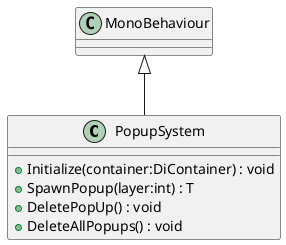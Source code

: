 @startuml
class PopupSystem {
    + Initialize(container:DiContainer) : void
    + SpawnPopup(layer:int) : T
    + DeletePopUp() : void
    + DeleteAllPopups() : void
}
MonoBehaviour <|-- PopupSystem
@enduml
